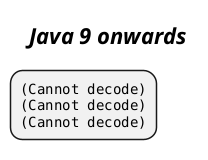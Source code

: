 @startmindmap
title =<i>Java 9 onwards

*:<img:images/img_2.png{scale=1.4}>
<img:images/img_3.png{scale=1.4}>
<img:images/img_4.png{scale=1.4}>;
@endmindmap
